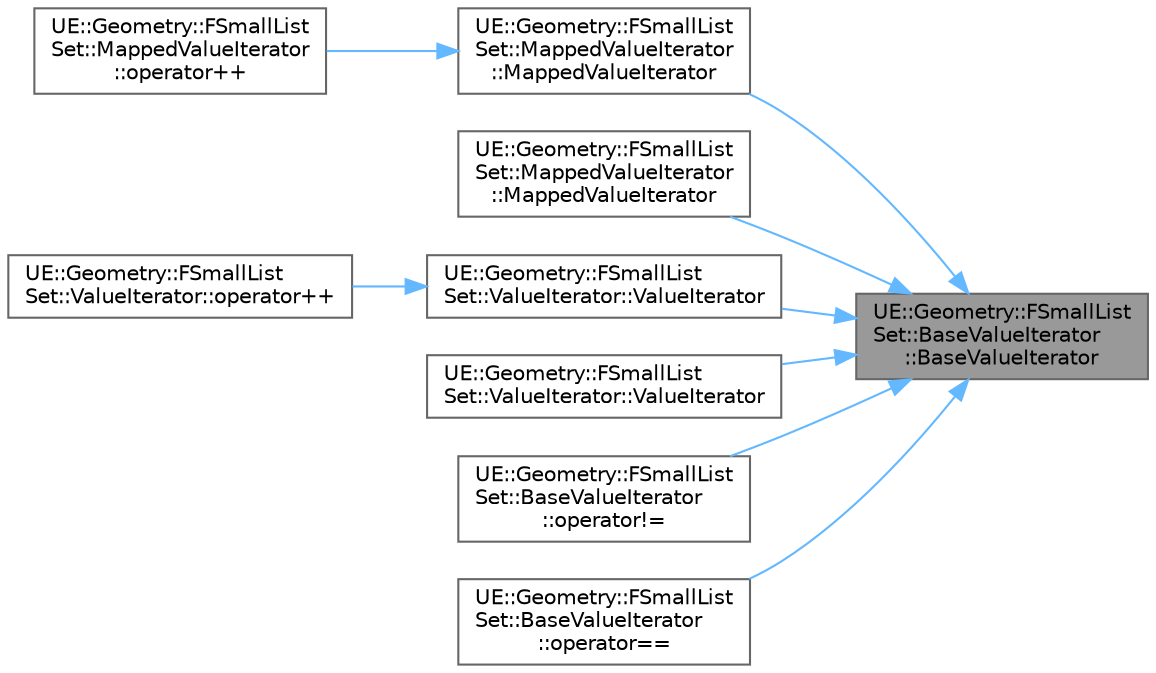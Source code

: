 digraph "UE::Geometry::FSmallListSet::BaseValueIterator::BaseValueIterator"
{
 // INTERACTIVE_SVG=YES
 // LATEX_PDF_SIZE
  bgcolor="transparent";
  edge [fontname=Helvetica,fontsize=10,labelfontname=Helvetica,labelfontsize=10];
  node [fontname=Helvetica,fontsize=10,shape=box,height=0.2,width=0.4];
  rankdir="RL";
  Node1 [id="Node000001",label="UE::Geometry::FSmallList\lSet::BaseValueIterator\l::BaseValueIterator",height=0.2,width=0.4,color="gray40", fillcolor="grey60", style="filled", fontcolor="black",tooltip=" "];
  Node1 -> Node2 [id="edge1_Node000001_Node000002",dir="back",color="steelblue1",style="solid",tooltip=" "];
  Node2 [id="Node000002",label="UE::Geometry::FSmallList\lSet::MappedValueIterator\l::MappedValueIterator",height=0.2,width=0.4,color="grey40", fillcolor="white", style="filled",URL="$d2/d08/classUE_1_1Geometry_1_1FSmallListSet_1_1MappedValueIterator.html#a7986b3d4c3e5362f417b0baccf1c9454",tooltip=" "];
  Node2 -> Node3 [id="edge2_Node000002_Node000003",dir="back",color="steelblue1",style="solid",tooltip=" "];
  Node3 [id="Node000003",label="UE::Geometry::FSmallList\lSet::MappedValueIterator\l::operator++",height=0.2,width=0.4,color="grey40", fillcolor="white", style="filled",URL="$d2/d08/classUE_1_1Geometry_1_1FSmallListSet_1_1MappedValueIterator.html#a23f1db16560c86eeb9a3762e074db283",tooltip=" "];
  Node1 -> Node4 [id="edge3_Node000001_Node000004",dir="back",color="steelblue1",style="solid",tooltip=" "];
  Node4 [id="Node000004",label="UE::Geometry::FSmallList\lSet::MappedValueIterator\l::MappedValueIterator",height=0.2,width=0.4,color="grey40", fillcolor="white", style="filled",URL="$d2/d08/classUE_1_1Geometry_1_1FSmallListSet_1_1MappedValueIterator.html#a751b3a40036d81f81154b8458daa6281",tooltip=" "];
  Node1 -> Node5 [id="edge4_Node000001_Node000005",dir="back",color="steelblue1",style="solid",tooltip=" "];
  Node5 [id="Node000005",label="UE::Geometry::FSmallList\lSet::ValueIterator::ValueIterator",height=0.2,width=0.4,color="grey40", fillcolor="white", style="filled",URL="$d6/dad/classUE_1_1Geometry_1_1FSmallListSet_1_1ValueIterator.html#a6eaefe077f15117df1e6624b870a8ea7",tooltip=" "];
  Node5 -> Node6 [id="edge5_Node000005_Node000006",dir="back",color="steelblue1",style="solid",tooltip=" "];
  Node6 [id="Node000006",label="UE::Geometry::FSmallList\lSet::ValueIterator::operator++",height=0.2,width=0.4,color="grey40", fillcolor="white", style="filled",URL="$d6/dad/classUE_1_1Geometry_1_1FSmallListSet_1_1ValueIterator.html#ac2220512d800f4375be2759ae66e8d0d",tooltip=" "];
  Node1 -> Node7 [id="edge6_Node000001_Node000007",dir="back",color="steelblue1",style="solid",tooltip=" "];
  Node7 [id="Node000007",label="UE::Geometry::FSmallList\lSet::ValueIterator::ValueIterator",height=0.2,width=0.4,color="grey40", fillcolor="white", style="filled",URL="$d6/dad/classUE_1_1Geometry_1_1FSmallListSet_1_1ValueIterator.html#a1a4ea17b5bbe8343983b52a57fb32bec",tooltip=" "];
  Node1 -> Node8 [id="edge7_Node000001_Node000008",dir="back",color="steelblue1",style="solid",tooltip=" "];
  Node8 [id="Node000008",label="UE::Geometry::FSmallList\lSet::BaseValueIterator\l::operator!=",height=0.2,width=0.4,color="grey40", fillcolor="white", style="filled",URL="$d6/d09/classUE_1_1Geometry_1_1FSmallListSet_1_1BaseValueIterator.html#a3832dee0e2610f88424b88b9dae2afd2",tooltip=" "];
  Node1 -> Node9 [id="edge8_Node000001_Node000009",dir="back",color="steelblue1",style="solid",tooltip=" "];
  Node9 [id="Node000009",label="UE::Geometry::FSmallList\lSet::BaseValueIterator\l::operator==",height=0.2,width=0.4,color="grey40", fillcolor="white", style="filled",URL="$d6/d09/classUE_1_1Geometry_1_1FSmallListSet_1_1BaseValueIterator.html#a64488282347eea3b827561ee7a2a8108",tooltip=" "];
}
